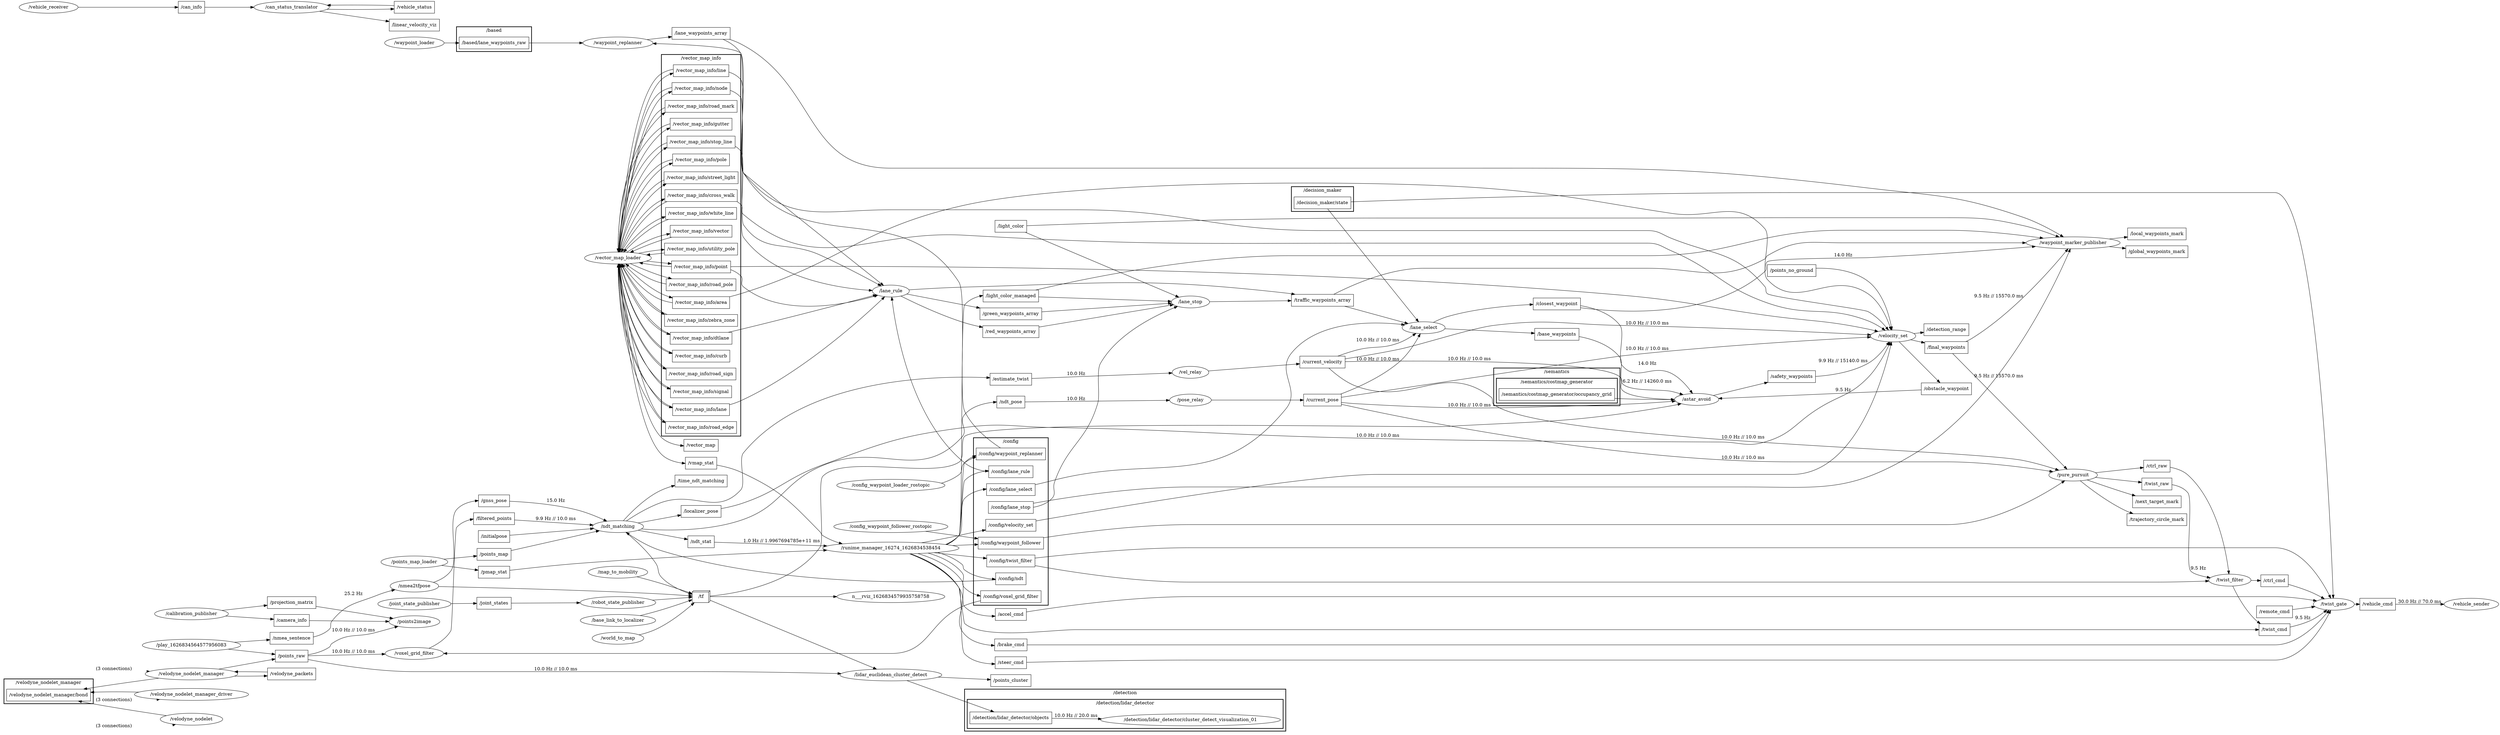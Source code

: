 digraph graphname {
	graph [bb="0,0,5809.5,2222",
		compound=True,
		rank=same,
		rankdir=LR,
		ranksep=0.2
	];
	node [label="\N"];
	subgraph cluster___semantics {
		graph [bb="3269.9,791,3573.9,905",
			compound=True,
			label="/semantics",
			lheight=0.21,
			lp="3421.9,893.5",
			lwidth=0.81,
			rank=same,
			rankdir=LR,
			ranksep=0.2,
			style=bold
		];
		subgraph cluster___semantics__costmap_generator {
			graph [bb="3277.9,799,3565.9,874",
				compound=True,
				label="/semantics/costmap_generator",
				lheight=0.21,
				lp="3421.9,862.5",
				lwidth=2.31,
				rank=same,
				rankdir=LR,
				ranksep=0.2,
				style=bold
			];
			t___semantics__costmap_generator__occupancy_grid			 [URL=topic_3A__semantics__costmap_generator__occupancy_grid,
				height=0.5,
				label="/semantics/costmap_generator/occupancy_grid",
				pos="3421.9,825",
				shape=box,
				tooltip="topic:/semantics/costmap_generator/occupancy_grid",
				width=3.7778];
		}
	}
	subgraph cluster___config {
		graph [bb="2352.3,690,2535.3,1197",
			compound=True,
			label="/config",
			lheight=0.21,
			lp="2443.8,1185.5",
			lwidth=0.54,
			rank=same,
			rankdir=LR,
			ranksep=0.2,
			style=bold
		];
		t___config__twist_filter		 [URL=topic_3A__config__twist_filter,
			height=0.5,
			label="/config/twist_filter",
			pos="2443.8,986",
			shape=box,
			tooltip="topic:/config/twist_filter",
			width=1.6389];
		t___config__lane_select		 [URL=topic_3A__config__lane_select,
			height=0.5,
			label="/config/lane_select",
			pos="2443.8,878",
			shape=box,
			tooltip="topic:/config/lane_select",
			width=1.6528];
		t___config__lane_rule		 [URL=topic_3A__config__lane_rule,
			height=0.5,
			label="/config/lane_rule",
			pos="2443.8,1040",
			shape=box,
			tooltip="topic:/config/lane_rule",
			width=1.5139];
		t___config__waypoint_follower		 [URL=topic_3A__config__waypoint_follower,
			height=0.5,
			label="/config/waypoint_follower",
			pos="2443.8,824",
			shape=box,
			tooltip="topic:/config/waypoint_follower",
			width=2.2361];
		t___config__voxel_grid_filter		 [URL=topic_3A__config__voxel_grid_filter,
			height=0.5,
			label="/config/voxel_grid_filter",
			pos="2443.8,770",
			shape=box,
			tooltip="topic:/config/voxel_grid_filter",
			width=2.0833];
		t___config__lane_stop		 [URL=topic_3A__config__lane_stop,
			height=0.5,
			label="/config/lane_stop",
			pos="2443.8,1094",
			shape=box,
			tooltip="topic:/config/lane_stop",
			width=1.5278];
		t___config__ndt		 [URL=topic_3A__config__ndt,
			height=0.5,
			label="/config/ndt",
			pos="2443.8,716",
			shape=box,
			tooltip="topic:/config/ndt",
			width=1.0556];
		t___config__velocity_set		 [URL=topic_3A__config__velocity_set,
			height=0.5,
			label="/config/velocity_set",
			pos="2443.8,932",
			shape=box,
			tooltip="topic:/config/velocity_set",
			width=1.7222];
		t___config__waypoint_replanner		 [URL=topic_3A__config__waypoint_replanner,
			height=0.5,
			label="/config/waypoint_replanner",
			pos="2443.8,1148",
			shape=box,
			tooltip="topic:/config/waypoint_replanner",
			width=2.3194];
	}
	subgraph cluster___vector_map_info {
		graph [bb="1603.9,887,1798.9,2042",
			compound=True,
			label="/vector_map_info",
			lheight=0.21,
			lp="1701.4,2030.5",
			lwidth=1.35,
			rank=same,
			rankdir=LR,
			ranksep=0.2,
			style=bold
		];
		t___vector_map_info__zebra_zone		 [URL=topic_3A__vector_map_info__zebra_zone,
			height=0.5,
			label="/vector_map_info/zebra_zone",
			pos="1701.4,1993",
			shape=box,
			tooltip="topic:/vector_map_info/zebra_zone",
			width=2.4861];
		t___vector_map_info__dtlane		 [URL=topic_3A__vector_map_info__dtlane,
			height=0.5,
			label="/vector_map_info/dtlane",
			pos="1701.4,1939",
			shape=box,
			tooltip="topic:/vector_map_info/dtlane",
			width=2.0833];
		t___vector_map_info__curb		 [URL=topic_3A__vector_map_info__curb,
			height=0.5,
			label="/vector_map_info/curb",
			pos="1701.4,1885",
			shape=box,
			tooltip="topic:/vector_map_info/curb",
			width=1.9583];
		t___vector_map_info__road_sign		 [URL=topic_3A__vector_map_info__road_sign,
			height=0.5,
			label="/vector_map_info/road_sign",
			pos="1701.4,1831",
			shape=box,
			tooltip="topic:/vector_map_info/road_sign",
			width=2.3611];
		t___vector_map_info__signal		 [URL=topic_3A__vector_map_info__signal,
			height=0.5,
			label="/vector_map_info/signal",
			pos="1701.4,1777",
			shape=box,
			tooltip="topic:/vector_map_info/signal",
			width=2.0694];
		t___vector_map_info__lane		 [URL=topic_3A__vector_map_info__lane,
			height=0.5,
			label="/vector_map_info/lane",
			pos="1701.4,1723",
			shape=box,
			tooltip="topic:/vector_map_info/lane",
			width=1.9444];
		t___vector_map_info__road_edge		 [URL=topic_3A__vector_map_info__road_edge,
			height=0.5,
			label="/vector_map_info/road_edge",
			pos="1701.4,1669",
			shape=box,
			tooltip="topic:/vector_map_info/road_edge",
			width=2.4028];
		t___vector_map_info__utility_pole		 [URL=topic_3A__vector_map_info__utility_pole,
			height=0.5,
			label="/vector_map_info/utility_pole",
			pos="1701.4,1021",
			shape=box,
			tooltip="topic:/vector_map_info/utility_pole",
			width=2.4861];
		t___vector_map_info__line		 [URL=topic_3A__vector_map_info__line,
			height=0.5,
			label="/vector_map_info/line",
			pos="1701.4,1615",
			shape=box,
			tooltip="topic:/vector_map_info/line",
			width=1.9028];
		t___vector_map_info__node		 [URL=topic_3A__vector_map_info__node,
			height=0.5,
			label="/vector_map_info/node",
			pos="1701.4,1561",
			shape=box,
			tooltip="topic:/vector_map_info/node",
			width=1.9861];
		t___vector_map_info__road_mark		 [URL=topic_3A__vector_map_info__road_mark,
			height=0.5,
			label="/vector_map_info/road_mark",
			pos="1701.4,1507",
			shape=box,
			tooltip="topic:/vector_map_info/road_mark",
			width=2.4444];
		t___vector_map_info__gutter		 [URL=topic_3A__vector_map_info__gutter,
			height=0.5,
			label="/vector_map_info/gutter",
			pos="1701.4,1399",
			shape=box,
			tooltip="topic:/vector_map_info/gutter",
			width=2.0694];
		t___vector_map_info__stop_line		 [URL=topic_3A__vector_map_info__stop_line,
			height=0.5,
			label="/vector_map_info/stop_line",
			pos="1701.4,1345",
			shape=box,
			tooltip="topic:/vector_map_info/stop_line",
			width=2.3194];
		t___vector_map_info__pole		 [URL=topic_3A__vector_map_info__pole,
			height=0.5,
			label="/vector_map_info/pole",
			pos="1701.4,1291",
			shape=box,
			tooltip="topic:/vector_map_info/pole",
			width=1.9444];
		t___vector_map_info__street_light		 [URL=topic_3A__vector_map_info__street_light,
			height=0.5,
			label="/vector_map_info/street_light",
			pos="1701.4,1237",
			shape=box,
			tooltip="topic:/vector_map_info/street_light",
			width=2.4722];
		t___vector_map_info__cross_walk		 [URL=topic_3A__vector_map_info__cross_walk,
			height=0.5,
			label="/vector_map_info/cross_walk",
			pos="1701.4,1183",
			shape=box,
			tooltip="topic:/vector_map_info/cross_walk",
			width=2.4722];
		t___vector_map_info__white_line		 [URL=topic_3A__vector_map_info__white_line,
			height=0.5,
			label="/vector_map_info/white_line",
			pos="1701.4,1129",
			shape=box,
			tooltip="topic:/vector_map_info/white_line",
			width=2.4167];
		t___vector_map_info__vector		 [URL=topic_3A__vector_map_info__vector,
			height=0.5,
			label="/vector_map_info/vector",
			pos="1701.4,1075",
			shape=box,
			tooltip="topic:/vector_map_info/vector",
			width=2.0972];
		t___vector_map_info__point		 [URL=topic_3A__vector_map_info__point,
			height=0.5,
			label="/vector_map_info/point",
			pos="1701.4,967",
			shape=box,
			tooltip="topic:/vector_map_info/point",
			width=2.0139];
		t___vector_map_info__road_pole		 [URL=topic_3A__vector_map_info__road_pole,
			height=0.5,
			label="/vector_map_info/road_pole",
			pos="1701.4,913",
			shape=box,
			tooltip="topic:/vector_map_info/road_pole",
			width=2.375];
		t___vector_map_info__area		 [URL=topic_3A__vector_map_info__area,
			height=0.5,
			label="/vector_map_info/area",
			pos="1701.4,1453",
			shape=box,
			tooltip="topic:/vector_map_info/area",
			width=1.9444];
	}
	subgraph cluster___decision_maker {
		graph [bb="2719,1468,2870,1543",
			compound=True,
			label="/decision_maker",
			lheight=0.21,
			lp="2794.5,1531.5",
			lwidth=1.26,
			rank=same,
			rankdir=LR,
			ranksep=0.2,
			style=bold
		];
		t___decision_maker__state		 [URL=topic_3A__decision_maker__state,
			height=0.5,
			label="/decision_maker/state",
			pos="2794.5,1494",
			shape=box,
			tooltip="topic:/decision_maker/state",
			width=1.875];
	}
	subgraph cluster___based {
		graph [bb="1099,2070,1282,2145",
			compound=True,
			label="/based",
			lheight=0.21,
			lp="1190.5,2133.5",
			lwidth=0.49,
			rank=same,
			rankdir=LR,
			ranksep=0.2,
			style=bold
		];
		t___based__lane_waypoints_raw		 [URL=topic_3A__based__lane_waypoints_raw,
			height=0.5,
			label="/based/lane_waypoints_raw",
			pos="1190.5,2096",
			shape=box,
			tooltip="topic:/based/lane_waypoints_raw",
			width=2.3194];
	}
	subgraph cluster___detection {
		graph [bb="2332.3,91,3647.8,218",
			compound=True,
			label="/detection",
			lheight=0.21,
			lp="2990.1,206.5",
			lwidth=0.75,
			rank=same,
			rankdir=LR,
			ranksep=0.2,
			style=bold
		];
		subgraph cluster___detection__lidar_detector {
			graph [bb="2340.3,99,3639.8,187",
				compound=True,
				label="/detection/lidar_detector",
				lheight=0.21,
				lp="2990.1,175.5",
				lwidth=1.85,
				rank=same,
				rankdir=LR,
				ranksep=0.2,
				style=bold
			];
			t___detection__lidar_detector__objects			 [URL=topic_3A__detection__lidar_detector__objects,
				height=0.5,
				label="/detection/lidar_detector/objects",
				pos="2443.8,131",
				shape=box,
				tooltip="topic:/detection/lidar_detector/objects",
				width=2.6528];
			n___detection__lidar_detector__cluster_detect_visualization_01			 [URL=__detection__lidar_detector__cluster_detect_visualization_01,
				height=0.5,
				label="/detection/lidar_detector/cluster_detect_visualization_01",
				pos="3421.9,125",
				shape=ellipse,
				tooltip="/detection/lidar_detector/cluster_detect_visualization_01",
				width=5.8314];
			t___detection__lidar_detector__objects -> n___detection__lidar_detector__cluster_detect_visualization_01			 [colorB=0,
				colorG=255,
				colorR=0,
				label="\n10.0 Hz // 20.0 ms",
				lp="2794.5,140.5",
				penwidth=1,
				pos="e,3211.8,125 2539.6,127.06 2574.5,125.93 2614.4,125 2650.6,125 2650.6,125 2650.6,125 3041,125 3093,125 3149.1,125 3201.7,125"];
		}
	}
	subgraph cluster___velodyne_nodelet_manager {
		graph [bb="8,85,225,160",
			compound=True,
			label="/velodyne_nodelet_manager",
			lheight=0.21,
			lp="116.5,148.5",
			lwidth=2.14,
			rank=same,
			rankdir=LR,
			ranksep=0.2,
			style=bold
		];
		t___velodyne_nodelet_manager__bond		 [URL=topic_3A__velodyne_nodelet_manager__bond,
			height=0.5,
			label="/velodyne_nodelet_manager/bond",
			pos="116.5,111",
			shape=box,
			tooltip="topic:/velodyne_nodelet_manager/bond",
			width=2.7917];
	}
	n___astar_avoid	 [URL=__astar_avoid,
		height=0.5,
		label="/astar_avoid",
		pos="3834.8,786",
		shape=ellipse,
		tooltip="/astar_avoid",
		width=1.4985];
	t___semantics__costmap_generator__occupancy_grid -> n___astar_avoid	 [penwidth=1,
		pos="e,3782.8,790.91 3558,812.15 3630.4,805.31 3716,797.22 3772.6,791.87"];
	n___twist_filter	 [URL=__twist_filter,
		height=0.5,
		label="/twist_filter",
		pos="5142.4,557",
		shape=ellipse,
		tooltip="/twist_filter",
		width=1.4443];
	t___config__twist_filter -> n___twist_filter	 [penwidth=1,
		pos="e,5132,574.95 2502.8,975.44 2515.5,971.53 2528.4,966.22 2539.3,959 2635.5,895.43 2648.4,859.04 2702,757 2714.3,733.6 2699.4,717.8 2719,700 2801.6,624.8 3100.8,612.94 3212,602 3404.8,583.02 3454.3,595.08 3647.8,602 3834.6,608.67 3880.4,632 4067.2,632 4067.2,632 4067.2,632 4380,632 4526.3,632 4902.9,724.55 5037.4,667 5076.9,650.11 5108.6,610.29 5126.4,583.49"];
	n___twist_gate	 [URL=__twist_gate,
		height=0.5,
		label="/twist_gate",
		pos="5402.8,701",
		shape=ellipse,
		tooltip="/twist_gate",
		width=1.3721];
	t___config__twist_filter -> n___twist_gate	 [penwidth=1,
		pos="e,5401.7,719.27 2503.1,996.24 2603.2,1013.5 2812.1,1049.4 2989,1079 3441.5,1154.7 3550.4,1208.8 4007.7,1246 4060.4,1250.3 4073.9,1247 4126.7,1246 4406.5,1240.9 4476.1,1223 4756,1223 4756,1223 4756,1223 5255.9,1223 5359.3,1223 5393.4,838.52 5401,729.5"];
	n___lane_select	 [URL=__lane_select,
		height=0.5,
		label="/lane_select",
		pos="3041,1008",
		shape=ellipse,
		tooltip="/lane_select",
		width=1.4443];
	t___config__lane_select -> n___lane_select	 [penwidth=1,
		pos="e,2989.3,1005.9 2503.4,894.56 2613.5,925.03 2841,987.51 2878,994 2911.2,999.81 2948.6,1003.2 2979.2,1005.3"];
	n___lane_rule	 [URL=__lane_rule,
		height=0.5,
		label="/lane_rule",
		pos="2154.1,1508",
		shape=ellipse,
		tooltip="/lane_rule",
		width=1.2818];
	t___config__lane_rule -> n___lane_rule	 [penwidth=1,
		pos="e,2165,1490.4 2389.1,1040.9 2368.6,1044 2346.7,1051.3 2332.3,1067 2299.4,1102.7 2329.8,1128.6 2315.3,1175 2277.7,1295.2 2203.1,1426.7 2170.3,1481.6"];
	n___pure_pursuit	 [URL=__pure_pursuit,
		height=0.5,
		label="/pure_pursuit",
		pos="4756,586",
		shape=ellipse,
		tooltip="/pure_pursuit",
		width=1.6068];
	t___config__waypoint_follower -> n___pure_pursuit	 [penwidth=1,
		pos="e,4721.8,571.33 2524.7,809.73 2530.2,806.3 2535.2,802.11 2539.3,797 2559.6,771.63 2525.1,674.74 2547.3,651 2572.7,623.81 3175,572.82 3212,569 3408.9,548.65 3458.6,548.32 3655.8,532 3785.8,521.25 3817.8,508 3948.2,508 3948.2,508 3948.2,508 4449.5,508 4545.7,508 4653.8,544.55 4712.4,567.61"];
	n___voxel_grid_filter	 [URL=__voxel_grid_filter,
		height=0.5,
		label="/voxel_grid_filter",
		pos="994.95,541",
		shape=ellipse,
		tooltip="/voxel_grid_filter",
		width=2.022];
	t___config__voxel_grid_filter -> n___voxel_grid_filter	 [penwidth=1,
		pos="e,1006.3,558.88 2368.7,753.48 2356.4,750.31 2343.9,746.78 2332.3,743 2324.5,740.48 2323.2,738.05 2315.3,736 2245.5,717.88 2226.2,717 2154.1,717 1190.5,717 1190.5,717 1190.5,717 1144.4,717 1134.7,697.29 1099,668 1063.1,638.44 1030.6,594.9 1011.9,567.26"];
	n___waypoint_marker_publisher	 [URL=__waypoint_marker_publisher,
		height=0.5,
		label="/waypoint_marker_publisher",
		pos="4756,1379",
		shape=ellipse,
		tooltip="/waypoint_marker_publisher",
		width=3.1233];
	t___config__lane_stop -> n___waypoint_marker_publisher	 [penwidth=1,
		pos="e,4684.5,1365.1 2499.2,1099.9 2513.8,1103.9 2528.5,1110.4 2539.3,1121 2547.9,1129.5 2537.9,1139.4 2547.3,1147 2641.8,1223.7 2972,1183.5 3093,1197 3583.1,1251.6 3700.1,1341 4193.2,1341 4193.2,1341 4193.2,1341 4449.5,1341 4526.2,1341 4612.9,1352.9 4674.4,1363.3"];
	n___lane_stop	 [URL=__lane_stop,
		height=0.5,
		label="/lane_stop",
		pos="2650.6,1309",
		shape=ellipse,
		tooltip="/lane_stop",
		width=1.2999];
	t___config__lane_stop -> n___lane_stop	 [penwidth=1,
		pos="e,2632.5,1292.4 2498.8,1098.5 2513.9,1102.4 2529,1109.2 2539.3,1121 2556.1,1140.3 2537.3,1154.5 2547.3,1178 2565.4,1220.5 2601.1,1260.9 2625.4,1285.3"];
	n___ndt_matching	 [URL=__ndt_matching,
		height=0.5,
		label="/ndt_matching",
		pos="1494,525",
		shape=ellipse,
		tooltip="/ndt_matching",
		width=1.7151];
	t___config__ndt -> n___ndt_matching	 [penwidth=1,
		pos="e,1536.9,511.92 2405.8,708.11 2384.1,703.28 2356.4,696.57 2332.3,689 2092.1,613.6 2048,534.69 1798.9,498 1713.2,485.37 1690,487.59 1603.9,498 1585,500.29 1564.6,504.72 1546.6,509.35"];
	n___velocity_set	 [URL=__velocity_set,
		height=0.5,
		label="/velocity_set",
		pos="4315.6,1021",
		shape=ellipse,
		tooltip="/velocity_set",
		width=1.5526];
	t___config__velocity_set -> n___velocity_set	 [penwidth=1,
		pos="e,4260.7,1024.4 2505.9,949.03 2635.7,983.66 2945.9,1061.3 3212,1088 3404.7,1107.4 3455,1106 3647.8,1088 3707.7,1082.4 3721.3,1071.7 3780.8,1063 3832.1,1055.5 3845.1,1055.5 3896.7,1051 4021.8,1040.1 4168,1030.3 4250.5,1025"];
	n___waypoint_replanner	 [URL=__waypoint_replanner,
		height=0.5,
		label="/waypoint_replanner",
		pos="1494,2096",
		shape=ellipse,
		tooltip="/waypoint_replanner",
		width=2.3109];
	t___config__waypoint_replanner -> n___waypoint_replanner	 [penwidth=1,
		pos="e,1551.6,2109 2419.5,1166.4 2392.8,1188.2 2351.1,1227.4 2332.3,1272 2286.9,1380 2361.4,1427.3 2315.3,1535 2182,1846.2 2108.7,1958.4 1798.9,2095 1722.9,2128.5 1625.6,2121.3 1561.6,2110.7"];
	n___vector_map_loader	 [URL=__vector_map_loader,
		height=0.5,
		label="/vector_map_loader",
		pos="1494,1427",
		shape=ellipse,
		tooltip="/vector_map_loader",
		width=2.2567];
	t___vector_map_info__zebra_zone -> n___vector_map_loader	 [penwidth=1,
		pos="e,1495,1445.2 1615.1,1974.8 1611.1,1972.2 1607.3,1969.3 1603.9,1966 1529.8,1893.4 1502.3,1555.6 1495.7,1455.2"];
	t___vector_map_info__dtlane -> n___lane_rule	 [penwidth=1,
		pos="e,2114.3,1517.3 1776.8,1929.1 1785.4,1925 1793.1,1919.5 1798.9,1912 1820.4,1884.5 1785.4,1625.5 1806.9,1598 1859.8,1530.5 1909.9,1568.4 1992.9,1547 2030.2,1537.4 2072.4,1527.2 2104.3,1519.6"];
	t___vector_map_info__dtlane -> n___vector_map_loader	 [penwidth=1,
		pos="e,1495.5,1445.2 1626.3,1926.8 1618,1923.1 1610.3,1918.3 1603.9,1912 1537.6,1847.1 1505.1,1549.1 1496.4,1455.4"];
	t___vector_map_info__curb -> n___vector_map_loader	 [penwidth=1,
		pos="e,1496.1,1445.1 1630.7,1874.7 1620.8,1870.8 1611.5,1865.4 1603.9,1858 1545.3,1800.6 1508.3,1541.7 1497.4,1455.2"];
	t___vector_map_info__road_sign -> n___vector_map_loader	 [penwidth=1,
		pos="e,1496.9,1445.1 1616,1813.4 1611.6,1810.7 1607.6,1807.6 1603.9,1804 1553,1754.1 1511.9,1534.1 1498.6,1455.2"];
	t___vector_map_info__signal -> n___vector_map_loader	 [penwidth=1,
		pos="e,1497.9,1445.4 1626.5,1764.6 1618.2,1760.9 1610.4,1756.1 1603.9,1750 1559.8,1708.3 1515.8,1526.3 1500.1,1455.4"];
	t___vector_map_info__lane -> n___lane_rule	 [penwidth=1,
		pos="e,2108.9,1512.1 1771.8,1715 1782.3,1710.8 1791.9,1704.8 1798.9,1696 1819.2,1670.9 1784.9,1574.6 1806.9,1551 1816.8,1540.5 2003.4,1521.9 2098.9,1513"];
	t___vector_map_info__lane -> n___vector_map_loader	 [penwidth=1,
		pos="e,1495.9,1445.2 1631.3,1712.1 1621.3,1708.2 1611.8,1703 1603.9,1696 1530.7,1631 1505.3,1510 1497.3,1455.2"];
	t___vector_map_info__road_edge -> n___vector_map_loader	 [penwidth=1,
		pos="e,1498,1445.1 1617.2,1650.8 1612.5,1648.3 1608,1645.3 1603.9,1642 1543.3,1592.6 1512.7,1501.1 1500.5,1455"];
	t___vector_map_info__utility_pole -> n___vector_map_loader	 [penwidth=1,
		pos="e,1496.9,1408.8 1615.1,1039.2 1611,1041.7 1607.3,1044.7 1603.9,1048 1553,1098.4 1511.9,1319.4 1498.6,1398.6"];
	t___vector_map_info__line -> n___vector_map_loader	 [penwidth=1,
		pos="e,1501.3,1445.1 1632.8,1602.6 1622.6,1599 1612.6,1594.2 1603.9,1588 1555.6,1553.4 1521.9,1490.6 1505.4,1454.5"];
	t___vector_map_info__line -> n___velocity_set	 [penwidth=1,
		pos="e,4311.1,1039.1 1770,1620.4 1858.7,1626.9 2017.8,1637 2154.1,1637 2154.1,1637 2154.1,1637 2710.5,1637 3138.9,1637 3238.2,1537.6 3647.8,1412 3704.6,1394.6 3720,1392 3772.8,1365 3827.9,1336.8 3837.9,1323.2 3888.7,1288 3938.7,1253.4 3960.3,1254.3 3999.7,1208 4004.9,1201.9 4001.4,1196.9 4007.7,1192 4095.4,1124.1 4163.1,1206.6 4251.7,1140 4281.8,1117.4 4299.3,1076.4 4308.2,1048.9"];
	t___vector_map_info__node -> n___lane_rule	 [penwidth=1,
		pos="e,2107.9,1506.3 1773,1545.8 1782,1542.6 1790.9,1538.7 1798.9,1534 1803.3,1531.5 1802.3,1528 1806.9,1526 1857.4,1503.6 2012.9,1504 2097.7,1506.1"];
	t___vector_map_info__node -> n___vector_map_loader	 [penwidth=1,
		pos="e,1507.6,1445 1629.7,1545.6 1620.7,1542.4 1611.9,1538.6 1603.9,1534 1567.4,1513 1534.1,1477.1 1513.9,1452.8"];
	t___vector_map_info__road_mark -> n___vector_map_loader	 [penwidth=1,
		pos="e,1525.1,1443.8 1630.4,1488.9 1621.4,1486.2 1612.4,1483.2 1603.9,1480 1580.2,1471.1 1554.6,1458.9 1534.1,1448.5"];
	t___vector_map_info__gutter -> n___vector_map_loader	 [penwidth=1,
		pos="e,1555.5,1415.2 1626.9,1405.2 1616.1,1406.3 1605.2,1407.6 1594.9,1409 1585.4,1410.3 1575.5,1411.8 1565.7,1413.5"];
	t___vector_map_info__stop_line -> n___lane_rule	 [penwidth=1,
		pos="e,2107.9,1506.6 1785.2,1360 1790.4,1363.3 1795,1367.3 1798.9,1372 1813.3,1389.4 1791.2,1456.9 1806.9,1473 1826.8,1493.3 2004.7,1502.7 2097.8,1506.2"];
	t___vector_map_info__stop_line -> n___vector_map_loader	 [penwidth=1,
		pos="e,1511.5,1409.3 1617.9,1346.8 1610,1348.3 1602.2,1350.3 1594.9,1353 1565.9,1363.7 1537.9,1385.4 1518.8,1402.5"];
	t___vector_map_info__pole -> n___vector_map_loader	 [penwidth=1,
		pos="e,1505.7,1409.1 1631.3,1303.4 1618.7,1307.3 1606,1312.4 1594.9,1319 1560,1339.8 1529.7,1376.2 1511.6,1400.9"];
	t___vector_map_info__street_light -> n___vector_map_loader	 [penwidth=1,
		pos="e,1498.6,1408.9 1612.2,1242.3 1606.1,1244.5 1600.3,1247.4 1594.9,1251 1542.2,1286.4 1513.7,1359.2 1501.4,1399.2"];
	t___vector_map_info__cross_walk -> n___vector_map_loader	 [penwidth=1,
		pos="e,1497.9,1409 1617.2,1201.2 1612.5,1203.7 1608,1206.7 1603.9,1210 1542.8,1260 1512.3,1352.7 1500.3,1399.1"];
	t___vector_map_info__cross_walk -> n___velocity_set	 [penwidth=1,
		pos="e,4307.9,1039 1773.4,1201 1782.1,1203.8 1790.8,1206.8 1798.9,1210 2039.9,1305.3 2152.4,1279.4 2315.3,1481 2333,1502.9 2310.6,1524.1 2332.3,1542 2462.4,1648.9 2541.8,1564.6 2710,1571 2781.8,1573.8 2800.4,1565.3 2870,1547 2972.6,1520 2995.9,1504.7 3093,1462 3096.6,1460.4 3097.3,1459.4 3101,1458 3148.7,1439.8 3162,1438.8 3212,1428 3273.7,1414.6 3723.2,1375.1 3772.8,1336 3780,1330.3 3775.3,1324.3 3780.8,1317 3820.5,1265.3 3843.1,1264.1 3896.7,1227 3944.3,1194.1 3953.8,1180 4007.7,1159 4110.7,1118.8 4158.9,1171 4251.7,1111 4275.2,1095.8 4292.7,1068.7 4303.4,1048.2"];
	t___vector_map_info__white_line -> n___vector_map_loader	 [penwidth=1,
		pos="e,1495.9,1408.7 1616.4,1147 1611.9,1149.6 1607.7,1152.6 1603.9,1156 1530.4,1221.5 1505.2,1343.4 1497.3,1398.6"];
	t___vector_map_info__vector -> n___vector_map_loader	 [penwidth=1,
		pos="e,1497.8,1408.9 1625.5,1087.8 1617.6,1091.4 1610.2,1096.1 1603.9,1102 1559.5,1144 1515.6,1327.9 1500,1398.9"];
	t___vector_map_info__point -> n___lane_rule	 [penwidth=1,
		pos="e,2123.4,1494.5 1774.4,975.9 1783.9,980.04 1792.5,985.86 1798.9,994 1815.1,1014.5 1795.2,1205.6 1806.9,1229 1873.9,1362.8 2037.9,1453.7 2114.1,1490.1"];
	t___vector_map_info__point -> n___vector_map_loader	 [penwidth=1,
		pos="e,1496.2,1408.9 1628.5,977.82 1619.3,981.72 1610.8,986.97 1603.9,994 1546.3,1052.9 1508.6,1312.2 1497.5,1398.7"];
	t___vector_map_info__point -> n___velocity_set	 [penwidth=1,
		pos="e,4278.5,1034.5 1774.1,982.89 1782.7,985.99 1791.2,989.67 1798.9,994 1901.8,1051.6 1884.9,1127.6 1992.9,1175 2131.4,1235.8 2181.1,1195.2 2332.3,1201 2424.2,1204.5 2447.3,1201.3 2539.3,1201 2785.4,1200.1 2847.5,1214.8 3093,1197 3400.8,1174.7 3474.9,1142.6 3780.8,1102 3990,1074.2 4045.9,1088.5 4251.7,1042 4257.2,1040.8 4262.9,1039.2 4268.5,1037.6"];
	t___vector_map_info__road_pole -> n___vector_map_loader	 [penwidth=1,
		pos="e,1495.6,1408.8 1615.7,930.34 1611.4,933.11 1607.4,936.31 1603.9,940 1539.7,1007.4 1505.8,1305.1 1496.6,1398.7"];
	t___vector_map_info__area -> n___vector_map_loader	 [penwidth=1,
		pos="e,1564.8,1435.9 1631.3,1444.2 1613.1,1441.9 1593.4,1439.5 1574.7,1437.1"];
	t___vector_map_info__area -> n___velocity_set	 [penwidth=1,
		pos="e,4296.1,1038 1771.6,1463.9 1781.6,1467.8 1791.1,1473 1798.9,1480 1806.1,1486.4 1799.5,1493.9 1806.9,1500 1889.9,1568.2 2307.1,1541.7 2332.3,1542 2447.4,1543.2 2481.6,1571.9 2591.3,1537 2653.6,1517.2 2657.8,1486.9 2719,1464 2783.1,1440 2803.4,1449.6 2870,1434 3330.1,1326.6 3439.7,1278 3896.7,1158 4054.3,1116.6 4104.2,1136 4251.7,1067 4264.4,1061.1 4277.2,1052.5 4288,1044.4"];
	t___decision_maker__state -> n___twist_gate	 [penwidth=1,
		pos="e,5401.6,719.25 2862.1,1498.5 3081.1,1512.8 3791.5,1556 4380,1556 4380,1556 4380,1556 5255.9,1556 5341.8,1556 5391.2,877.55 5401,729.36"];
	t___decision_maker__state -> n___lane_select	 [penwidth=1,
		pos="e,3033.4,1026.2 2804.9,1475.7 2834,1424.1 2918.2,1273.1 2981,1144 2999,1107 3017.8,1063.3 3029.5,1035.7"];
	t___based__lane_waypoints_raw -> n___waypoint_replanner	 [penwidth=1,
		pos="e,1410.5,2096 1274.3,2096 1313.4,2096 1360.1,2096 1400.4,2096"];
	n___velodyne_nodelet_manager_driver	 [URL=__velodyne_nodelet_manager_driver,
		height=0.5,
		label="/velodyne_nodelet_manager_driver",
		pos="461.84,18",
		shape=ellipse,
		tooltip="/velodyne_nodelet_manager_driver",
		width=3.7733];
	t___velodyne_nodelet_manager__bond -> n___velodyne_nodelet_manager_driver	 [colorB=0,
		colorG=255,
		colorR=0,
		label="\n(3 connections)",
		lp="275.5,67.5",
		penwidth=0,
		pos="e,347.29,27.697 145.55,92.966 168.46,79.574 201.67,61.97 233,52 266.09,41.467 302.94,34.171 337.22,29.126"];
	n___velodyne_nodelet	 [URL=__velodyne_nodelet,
		height=0.5,
		label="/velodyne_nodelet",
		pos="461.84,104",
		shape=ellipse,
		tooltip="/velodyne_nodelet",
		width=2.0943];
	t___velodyne_nodelet_manager__bond -> n___velodyne_nodelet	 [colorB=0,
		colorG=255,
		colorR=0,
		label="\n(3 connections)",
		lp="275.5,104.5",
		penwidth=0,
		pos="e,397.65,94.352 202.13,92.953 212.49,91.326 222.96,89.94 233,89 284.6,84.171 342.88,88.13 387.71,93.189"];
	n___velodyne_nodelet_manager	 [URL=__velodyne_nodelet_manager,
		height=0.5,
		label="/velodyne_nodelet_manager",
		pos="461.84,174",
		shape=ellipse,
		tooltip="/velodyne_nodelet_manager",
		width=3.0692];
	t___velodyne_nodelet_manager__bond -> n___velodyne_nodelet_manager	 [colorB=0,
		colorG=255,
		colorR=0,
		label="\n(3 connections)",
		lp="275.5,165.5",
		penwidth=0,
		pos="e,383.34,161.31 202.32,129.03 212.65,131.09 223.06,133.13 233,135 279.2,143.69 330.81,152.56 373.31,159.64"];
	t___obstacle_waypoint	 [URL=topic_3A__obstacle_waypoint,
		height=0.5,
		label="/obstacle_waypoint",
		pos="4449.5,807",
		shape=box,
		tooltip="topic:/obstacle_waypoint",
		width=1.6944];
	t___obstacle_waypoint -> n___astar_avoid	 [colorB=0,
		colorG=0,
		colorR=0,
		label="\n9.5 Hz",
		lp="4193.2,797.5",
		penwidth=1,
		pos="e,3888.2,783.02 4388.2,797.23 4349.3,791.53 4297.7,784.89 4251.7,782 4126.7,774.13 3980.1,778.73 3898.3,782.54"];
	t___closest_waypoint	 [URL=topic_3A__closest_waypoint,
		height=0.5,
		label="/closest_waypoint",
		pos="3421.9,1061",
		shape=box,
		tooltip="topic:/closest_waypoint",
		width=1.5833];
	t___closest_waypoint -> n___astar_avoid	 [colorB=0,
		colorG=0,
		colorR=0,
		label="\n14.0 Hz",
		lp="3714.3,955.5",
		penwidth=1,
		pos="e,3831.6,804.04 3479.3,1072.2 3531,1078.6 3605.2,1078.2 3647.8,1034 3662.4,1018.9 3641.9,955.61 3655.8,940 3691.2,900.54 3731,949.56 3772.8,917 3805.7,891.42 3822,844.17 3829.4,813.96"];
	t___closest_waypoint -> n___waypoint_marker_publisher	 [colorB=0,
		colorG=0,
		colorR=0,
		label="\n14.0 Hz",
		lp="4193.2,1305.5",
		penwidth=1,
		pos="e,4722.9,1361.7 3479.2,1074.7 3548.7,1091.5 3669.6,1121 3772.8,1148 3824.5,1161.5 3839.3,1159.8 3888.7,1180 3944.7,1202.9 3950.3,1227.1 4007.7,1246 4275,1333.8 4364.2,1252.5 4635.5,1327 4662.3,1334.4 4691,1346.5 4713.6,1357.2"];
	t___brake_cmd	 [URL=topic_3A__brake_cmd,
		height=0.5,
		label="/brake_cmd",
		pos="2443.8,570",
		shape=box,
		tooltip="topic:/brake_cmd",
		width=1.125];
	t___brake_cmd -> n___twist_gate	 [penwidth=1,
		pos="e,5398.5,682.64 2484.4,567.81 2503.5,564.69 2525.1,557.82 2539.3,543 2550,531.78 2536.8,520.43 2547.3,509 2573.5,480.54 2841.2,412.73 2878,401 2900.8,393.72 2905.5,385 2929.5,385 2929.5,385 2929.5,385 5255.9,385 5319,385 5376.8,594.98 5396.1,672.61"];
	t___filtered_points	 [URL=topic_3A__filtered_points,
		height=0.5,
		label="/filtered_points",
		pos="1190.5,541",
		shape=box,
		tooltip="topic:/filtered_points",
		width=1.375];
	t___filtered_points -> n___ndt_matching	 [colorB=0,
		colorG=255,
		colorR=0,
		label="\n9.9 Hz // 10.0 ms",
		lp="1341.5,550.5",
		penwidth=1,
		pos="e,1433.2,528.21 1240.3,538.38 1290,535.76 1366.9,531.7 1423,528.74"];
	t___gnss_pose	 [URL=topic_3A__gnss_pose,
		height=0.5,
		label="/gnss_pose",
		pos="1190.5,487",
		shape=box,
		tooltip="topic:/gnss_pose",
		width=1.0556];
	t___gnss_pose -> n___ndt_matching	 [colorB=0,
		colorG=255,
		colorR=0,
		label="\n15.0 Hz",
		lp="1341.5,510.5",
		penwidth=1,
		pos="e,1454.7,510.85 1228.9,485.69 1269.8,484.95 1336.5,485.63 1393,495 1410.2,497.85 1428.6,502.73 1444.9,507.73"];
	t___linear_velocity_viz	 [URL=topic_3A__linear_velocity_viz,
		height=0.5,
		label="/linear_velocity_viz",
		pos="994.95,2150",
		shape=box,
		tooltip="topic:/linear_velocity_viz",
		width=1.7361];
	t___twist_cmd	 [URL=topic_3A__twist_cmd,
		height=0.5,
		label="/twist_cmd",
		pos="5255.9,557",
		shape=box,
		tooltip="topic:/twist_cmd",
		width=1.0694];
	t___twist_cmd -> n___twist_gate	 [colorB=0,
		colorG=0,
		colorR=0,
		label="\n9.5 Hz",
		lp="5326.9,656.5",
		penwidth=1,
		pos="e,5385.3,683.81 5274.5,575.24 5300.7,600.94 5348.6,647.89 5377.9,676.58"];
	t___light_color_managed	 [URL=topic_3A__light_color_managed,
		height=0.5,
		label="/light_color_managed",
		pos="2443.8,1407",
		shape=box,
		tooltip="topic:/light_color_managed",
		width=1.8889];
	t___light_color_managed -> n___waypoint_marker_publisher	 [penwidth=1,
		pos="e,4684.5,1392.9 2502.9,1388.9 2544,1377.9 2600.1,1366 2650.6,1366 2650.6,1366 2650.6,1366 3152.5,1366 3559.7,1366 3660,1417 4067.2,1417 4067.2,1417 4067.2,1417 4449.5,1417 4526.2,1417 4612.9,1405.1 4674.4,1394.7"];
	t___light_color_managed -> n___lane_stop	 [penwidth=1,
		pos="e,2615.6,1321.1 2512,1396.8 2522.1,1392.8 2531.6,1387.4 2539.3,1380 2547.7,1371.9 2539.5,1363.7 2547.3,1355 2555.8,1345.5 2582.2,1333.8 2606.3,1324.6"];
	t___remote_cmd	 [URL=topic_3A__remote_cmd,
		height=0.5,
		label="/remote_cmd",
		pos="5255.9,678",
		shape=box,
		tooltip="topic:/remote_cmd",
		width=1.2361];
	t___remote_cmd -> n___twist_gate	 [penwidth=1,
		pos="e,5357.2,693.86 5300.8,685.03 5315.4,687.32 5331.9,689.9 5347.3,692.31"];
	t___next_target_mark	 [URL=topic_3A__next_target_mark,
		height=0.5,
		label="/next_target_mark",
		pos="4961.4,640",
		shape=box,
		tooltip="topic:/next_target_mark",
		width=1.6111];
	t___global_waypoints_mark	 [URL=topic_3A__global_waypoints_mark,
		height=0.5,
		label="/global_waypoints_mark",
		pos="4961.4,1352",
		shape=box,
		tooltip="topic:/global_waypoints_mark",
		width=2.1111];
	t___steer_cmd	 [URL=topic_3A__steer_cmd,
		height=0.5,
		label="/steer_cmd",
		pos="2443.8,1515",
		shape=box,
		tooltip="topic:/steer_cmd",
		width=1.0694];
	t___steer_cmd -> n___twist_gate	 [penwidth=1,
		pos="e,5402.4,719.23 2482.5,1520.4 2620.6,1539.8 3085.1,1604 3152.5,1604 3152.5,1604 3152.5,1604 5255.9,1604 5358.2,1604 5336.8,1441.9 5345.4,1390 5387.4,1136 5399.3,823.9 5402.1,729.41"];
	t___red_waypoints_array	 [URL=topic_3A__red_waypoints_array,
		height=0.5,
		label="/red_waypoints_array",
		pos="2443.8,1353",
		shape=box,
		tooltip="topic:/red_waypoints_array",
		width=1.8611];
	t___red_waypoints_array -> n___lane_stop	 [penwidth=1,
		pos="e,2608.9,1317.3 2510.8,1337.9 2523,1335.2 2535.5,1332.5 2547.3,1330 2564.1,1326.4 2582.4,1322.7 2598.9,1319.3"];
	t___current_velocity	 [URL=topic_3A__current_velocity,
		height=0.5,
		label="/current_velocity",
		pos="2794.5,727",
		shape=box,
		tooltip="topic:/current_velocity",
		width=1.5139];
	t___current_velocity -> n___astar_avoid	 [colorB=0,
		colorG=255,
		colorR=0,
		label="\n10.0 Hz // 10.0 ms",
		lp="3152.5,764.5",
		penwidth=1,
		pos="e,3781.7,782.55 2849.1,729.91 2996.2,737.78 3413.1,760.32 3771.7,781.94"];
	t___current_velocity -> n___pure_pursuit	 [colorB=0,
		colorG=255,
		colorR=0,
		label="\n10.0 Hz // 10.0 ms",
		lp="3948.2,604.5",
		penwidth=1,
		pos="e,4698.1,586 2849.1,716.57 3025.1,683.95 3592.9,586 4067.2,586 4067.2,586 4067.2,586 4449.5,586 4531.5,586 4625.9,586 4688,586"];
	t___current_velocity -> n___velocity_set	 [colorB=0,
		colorG=255,
		colorR=0,
		label="\n10.0 Hz // 10.0 ms",
		lp="3714.3,897.5",
		penwidth=1,
		pos="e,4288.7,1005.1 2834.5,745.08 2892.4,770.77 3003.4,818.27 3101,850 3149.4,865.73 3161.5,871.55 3212,878 3273.8,885.9 3710.9,875 3772.8,882 3989.5,906.47 4046.8,913.81 4251.7,988 4261.1,991.37 4270.7,995.83 4279.7,1000.4"];
	t___current_velocity -> n___lane_select	 [colorB=0,
		colorG=255,
		colorR=0,
		label="\n10.0 Hz // 10.0 ms",
		lp="2929.5,920.5",
		penwidth=1,
		pos="e,3032.4,989.91 2817.4,745.23 2854.7,775.64 2929.6,839.82 2981,905 2999.9,928.92 3016.9,959.39 3027.9,980.97"];
	t___camera_info	 [URL=topic_3A__camera_info,
		height=0.5,
		label="/camera_info",
		pos="701.77,338",
		shape=box,
		tooltip="topic:/camera_info",
		width=1.2361];
	n___points2image	 [URL=__points2image,
		height=0.5,
		label="/points2image",
		pos="994.95,254",
		shape=ellipse,
		tooltip="/points2image",
		width=1.6971];
	t___camera_info -> n___points2image	 [penwidth=1,
		pos="e,938.68,261.27 746.4,346.66 797.78,355.49 877.95,365.38 899.86,346 921.66,326.72 889.19,303.33 907.86,281 913.61,274.12 921.09,268.96 929.24,265.1"];
	t___vmap_stat	 [URL=topic_3A__vmap_stat,
		height=0.5,
		label="/vmap_stat",
		pos="1701.4,805",
		shape=box,
		tooltip="topic:/vmap_stat",
		width=1.0694];
	n___runime_manager_16274_1626834538454	 [URL=__runime_manager_16274_1626834538454,
		height=0.5,
		label="/runime_manager_16274_1626834538454",
		pos="2154.1,841",
		shape=ellipse,
		tooltip="/runime_manager_16274_1626834538454",
		width=4.4774];
	t___vmap_stat -> n___runime_manager_16274_1626834538454	 [penwidth=1,
		pos="e,2022.5,830.54 1740,808.07 1799.8,812.82 1917.8,822.21 2012.6,829.74"];
	t___ctrl_cmd	 [URL=topic_3A__ctrl_cmd,
		height=0.5,
		label="/ctrl_cmd",
		pos="5255.9,476",
		shape=box,
		tooltip="topic:/ctrl_cmd",
		width=0.95833];
	t___ctrl_cmd -> n___twist_gate	 [penwidth=1,
		pos="e,5393.3,683.23 5272.3,494.45 5281,504.64 5291.7,517.69 5300.4,530 5334.9,578.98 5369.6,639.96 5388.4,674.28"];
	t___points_cluster	 [URL=topic_3A__points_cluster,
		height=0.5,
		label="/points_cluster",
		pos="2443.8,244",
		shape=box,
		tooltip="topic:/points_cluster",
		width=1.3333];
	t___lane_waypoints_array	 [URL=topic_3A__lane_waypoints_array,
		height=0.5,
		label="/lane_waypoints_array",
		pos="1701.4,2068",
		shape=box,
		tooltip="topic:/lane_waypoints_array",
		width=1.9444];
	t___lane_waypoints_array -> n___waypoint_marker_publisher	 [penwidth=1,
		pos="e,4737.6,1396.9 1771.7,2054.6 2204.9,1971.6 4498.1,1530.6 4635.5,1469 4671.5,1452.9 4707,1424.4 4730,1403.8"];
	t___lane_waypoints_array -> n___lane_rule	 [penwidth=1,
		pos="e,2108,1506.6 1771.8,2064 1782.3,2060.3 1791.9,2054.6 1798.9,2046 1812.9,2028.9 1793.9,1665.9 1806.9,1648 1856.2,1580.4 1929.8,1649.9 1984.9,1587 1996.9,1573.4 1980.4,1560.1 1992.9,1547 2019.8,1519 2063,1509.7 2097.9,1507.1"];
	t___light_color	 [URL=topic_3A__light_color,
		height=0.5,
		label="/light_color",
		pos="2443.8,1461",
		shape=box,
		tooltip="topic:/light_color",
		width=1.1111];
	t___light_color -> n___waypoint_marker_publisher	 [penwidth=1,
		pos="e,4725.3,1396.4 2483.8,1455.8 2537.3,1449.2 2635.1,1438.1 2719,1434 3161.3,1412.4 3271.5,1480 3714.3,1480 3714.3,1480 3714.3,1480 4449.5,1480 4549.5,1480 4659.1,1430.9 4716.3,1401.1"];
	t___light_color -> n___lane_stop	 [penwidth=1,
		pos="e,2630.4,1325.5 2484.2,1458.6 2503.2,1455.4 2524.8,1448.5 2539.3,1434 2548.7,1424.5 2540.4,1416.4 2547.3,1405 2557.5,1388.2 2595.5,1354.8 2622.4,1332.1"];
	t___joint_states	 [URL=topic_3A__joint_states,
		height=0.5,
		label="/joint_states",
		pos="1190.5,302",
		shape=box,
		tooltip="topic:/joint_states",
		width=1.1389];
	n___robot_state_publisher	 [URL=__robot_state_publisher,
		height=0.5,
		label="/robot_state_publisher",
		pos="1494,302",
		shape=ellipse,
		tooltip="/robot_state_publisher",
		width=2.4734];
	t___joint_states -> n___robot_state_publisher	 [penwidth=1,
		pos="e,1404.8,302 1231.8,302 1273.4,302 1339.3,302 1394.6,302"];
	t___ctrl_raw	 [URL=topic_3A__ctrl_raw,
		height=0.5,
		label="/ctrl_raw",
		pos="4961.4,532",
		shape=box,
		tooltip="topic:/ctrl_raw",
		width=0.90278];
	t___ctrl_raw -> n___twist_filter	 [penwidth=1,
		pos="e,5093.8,550.29 4994.2,536.53 5019.1,539.96 5053.9,544.78 5083.6,548.88"];
	t___twist_raw	 [URL=topic_3A__twist_raw,
		height=0.5,
		label="/twist_raw",
		pos="4961.4,586",
		shape=box,
		tooltip="topic:/twist_raw",
		width=1.0278];
	t___twist_raw -> n___twist_filter	 [colorB=0,
		colorG=0,
		colorR=0,
		label="\n9.5 Hz",
		lp="5063.9,587.5",
		penwidth=1,
		pos="e,5095,564.59 4998.5,580.06 5023.3,576.08 5056.6,570.75 5084.9,566.22"];
	t___points_no_ground	 [URL=topic_3A__points_no_ground,
		height=0.5,
		label="/points_no_ground",
		pos="4067.2,1219",
		shape=box,
		tooltip="topic:/points_no_ground",
		width=1.6528];
	t___points_no_ground -> n___velocity_set	 [penwidth=1,
		pos="e,4314.3,1039.1 4127,1223 4166.5,1222.5 4217.2,1215.4 4251.7,1187 4293.8,1152.5 4308.2,1086.9 4313.1,1049.3"];
	t___safety_waypoints	 [URL=topic_3A__safety_waypoints,
		height=0.5,
		label="/safety_waypoints",
		pos="4067.2,836",
		shape=box,
		tooltip="topic:/safety_waypoints",
		width=1.5972];
	t___safety_waypoints -> n___velocity_set	 [colorB=0,
		colorG=255,
		colorR=0,
		label="\n9.9 Hz // 15140.0 ms",
		lp="4193.2,855.5",
		penwidth=1,
		pos="e,4311.9,1002.9 4125,821.38 4164.4,814.95 4215.7,813.89 4251.7,840 4277,858.31 4299.5,946.81 4309.8,992.92"];
	t___time_ndt_matching	 [URL=topic_3A__time_ndt_matching,
		height=0.5,
		label="/time_ndt_matching",
		pos="1701.4,579",
		shape=box,
		tooltip="topic:/time_ndt_matching",
		width=1.7639];
	t___detection_range	 [URL=topic_3A__detection_range,
		height=0.5,
		label="/detection_range",
		pos="4449.5,1007",
		shape=box,
		tooltip="topic:/detection_range",
		width=1.4861];
	t___final_waypoints	 [URL=topic_3A__final_waypoints,
		height=0.5,
		label="/final_waypoints",
		pos="4449.5,1061",
		shape=box,
		tooltip="topic:/final_waypoints",
		width=1.4861];
	t___final_waypoints -> n___waypoint_marker_publisher	 [colorB=0,
		colorG=255,
		colorR=0,
		label="\n9.5 Hz // 15570.0 ms",
		lp="4577,1263.5",
		penwidth=1,
		pos="e,4738.8,1361.2 4466.9,1079 4518.6,1132.7 4671.8,1291.7 4731.7,1353.8"];
	t___final_waypoints -> n___pure_pursuit	 [colorB=0,
		colorG=255,
		colorR=0,
		label="\n9.5 Hz // 15570.0 ms",
		lp="4577,1039.5",
		penwidth=1,
		pos="e,4750.8,604.04 4498.6,1042.8 4502.9,1040.2 4506.9,1037.3 4510.5,1034 4646.5,909.06 4723.6,691.01 4747.7,613.95"];
	t___base_waypoints	 [URL=topic_3A__base_waypoints,
		height=0.5,
		label="/base_waypoints",
		pos="3421.9,1007",
		shape=box,
		tooltip="topic:/base_waypoints",
		width=1.4861];
	t___base_waypoints -> n___astar_avoid	 [colorB=0,
		colorG=255,
		colorR=0,
		label="\n6.2 Hz // 14260.0 ms",
		lp="3714.3,847.5",
		penwidth=1,
		pos="e,3800.4,799.89 3475.9,991.14 3528.4,972.75 3606.3,937.15 3647.8,878 3659.8,861.02 3641.3,846.83 3655.8,832 3692.9,794.12 3721.8,823.38 3772.8,809 3778.6,807.36 3784.7,805.43 3790.6,803.39"];
	t___initialpose	 [URL=topic_3A__initialpose,
		height=0.5,
		label="/initialpose",
		pos="1190.5,433",
		shape=box,
		tooltip="topic:/initialpose",
		width=1.0694];
	t___initialpose -> n___ndt_matching	 [penwidth=1,
		pos="e,1461.3,509.46 1229.1,440.36 1270.3,448.66 1337.1,463.45 1393,482 1412.7,488.52 1433.9,497.27 1451.8,505.18"];
	t___projection_matrix	 [URL=topic_3A__projection_matrix,
		height=0.5,
		label="/projection_matrix",
		pos="701.77,228",
		shape=box,
		tooltip="topic:/projection_matrix",
		width=1.6389];
	t___projection_matrix -> n___points2image	 [penwidth=1,
		pos="e,940.22,245.85 760.8,230.79 800.23,232.91 853.23,236.29 899.86,241 909.68,241.99 920.05,243.22 930.19,244.53"];
	t___vector_map	 [URL=topic_3A__vector_map,
		height=0.5,
		label="/vector_map",
		pos="1701.4,859",
		shape=box,
		tooltip="topic:/vector_map",
		width=1.1806];
	t___pmap_stat	 [URL=topic_3A__pmap_stat,
		height=0.5,
		label="/pmap_stat",
		pos="1190.5,763",
		shape=box,
		tooltip="topic:/pmap_stat",
		width=1.0694];
	t___pmap_stat -> n___runime_manager_16274_1626834538454	 [penwidth=1,
		pos="e,2073.3,825.34 1229.1,762.08 1325.4,760.18 1584.4,757.58 1798.9,778 1882.4,785.94 1902.4,794.32 1984.9,809 2010.4,813.53 2038,818.65 2063.3,823.45"];
	t___vehicle_cmd	 [URL=topic_3A__vehicle_cmd,
		height=0.5,
		label="/vehicle_cmd",
		pos="5514.2,701",
		shape=box,
		tooltip="topic:/vehicle_cmd",
		width=1.25];
	n___vehicle_sender	 [URL=__vehicle_sender,
		height=0.5,
		label="/vehicle_sender",
		pos="5743.8,701",
		shape=ellipse,
		tooltip="/vehicle_sender",
		width=1.8234];
	t___vehicle_cmd -> n___vehicle_sender	 [colorB=0,
		colorG=255,
		colorR=0,
		label="\n30.0 Hz // 70.0 ms",
		lp="5618.7,716.5",
		penwidth=1,
		pos="e,5678,701 5559.3,701 5590.1,701 5631.6,701 5667.5,701"];
	t___ndt_pose	 [URL=topic_3A__ndt_pose,
		height=0.5,
		label="/ndt_pose",
		pos="2443.8,516",
		shape=box,
		tooltip="topic:/ndt_pose",
		width=0.95833];
	n___pose_relay	 [URL=__pose_relay,
		height=0.5,
		label="/pose_relay",
		pos="2650.6,730",
		shape=ellipse,
		tooltip="/pose_relay",
		width=1.4263];
	t___ndt_pose -> n___pose_relay	 [colorB=0,
		colorG=0,
		colorR=0,
		label="\n10.0 Hz",
		lp="2569.3,650.5",
		penwidth=1,
		pos="e,2638.8,712.01 2478.5,518.73 2498.2,521.88 2522.3,528.63 2539.3,543 2545.7,548.4 2543.3,552.64 2547.3,560 2575.2,612.01 2611.9,670.35 2633.3,703.39"];
	t___local_waypoints_mark	 [URL=topic_3A__local_waypoints_mark,
		height=0.5,
		label="/local_waypoints_mark",
		pos="4961.4,1406",
		shape=box,
		tooltip="topic:/local_waypoints_mark",
		width=2];
	t___green_waypoints_array	 [URL=topic_3A__green_waypoints_array,
		height=0.5,
		label="/green_waypoints_array",
		pos="2443.8,1299",
		shape=box,
		tooltip="topic:/green_waypoints_array",
		width=2.0417];
	t___green_waypoints_array -> n___lane_stop	 [penwidth=1,
		pos="e,2604.3,1305.8 2517.3,1301.6 2541,1302.5 2567.2,1303.7 2591.3,1305 2592.2,1305 2593.2,1305.1 2594.1,1305.2"];
	t___traffic_waypoints_array	 [URL=topic_3A__traffic_waypoints_array,
		height=0.5,
		label="/traffic_waypoints_array",
		pos="2794.5,1276",
		shape=box,
		tooltip="topic:/traffic_waypoints_array",
		width=2.0833];
	t___traffic_waypoints_array -> n___waypoint_marker_publisher	 [penwidth=1,
		pos="e,4643.2,1379 2869.6,1283 3120.9,1306.2 3931.2,1379 4193.2,1379 4193.2,1379 4193.2,1379 4449.5,1379 4509.9,1379 4576.9,1379 4632.9,1379"];
	t___traffic_waypoints_array -> n___lane_select	 [penwidth=1,
		pos="e,3025.1,1025.2 2811,1258 2854,1211.3 2968.9,1086.4 3018.1,1032.9"];
	t___vehicle_status	 [URL=topic_3A__vehicle_status,
		height=0.5,
		label="/vehicle_status",
		pos="994.95,2204",
		shape=box,
		tooltip="topic:/vehicle_status",
		width=1.3472];
	n___can_status_translator	 [URL=__can_status_translator,
		height=0.5,
		label="/can_status_translator",
		pos="701.77,2204",
		shape=ellipse,
		tooltip="/can_status_translator",
		width=2.4192];
	t___vehicle_status -> n___can_status_translator	 [penwidth=1,
		pos="e,783.83,2210.1 946.39,2209.2 905.08,2210.8 844.6,2211.2 794.11,2210.3"];
	t___trajectory_circle_mark	 [URL=topic_3A__trajectory_circle_mark,
		height=0.5,
		label="/trajectory_circle_mark",
		pos="4961.4,478",
		shape=box,
		tooltip="topic:/trajectory_circle_mark",
		width=2];
	t___points_map	 [URL=topic_3A__points_map,
		height=0.5,
		label="/points_map",
		pos="1190.5,641",
		shape=box,
		tooltip="topic:/points_map",
		width=1.1667];
	t___points_map -> n___ndt_matching	 [penwidth=1,
		pos="e,1461.1,540.49 1232.8,627.31 1274,613.69 1338.3,591.74 1393,570 1412.5,562.29 1433.6,553 1451.5,544.87"];
	t___localizer_pose	 [URL=topic_3A__localizer_pose,
		height=0.5,
		label="/localizer_pose",
		pos="1701.4,633",
		shape=box,
		tooltip="topic:/localizer_pose",
		width=1.3611];
	t___localizer_pose -> n___velocity_set	 [colorB=0,
		colorG=255,
		colorR=0,
		label="\n10.0 Hz // 10.0 ms",
		lp="2929.5,428.5",
		penwidth=1,
		pos="e,4312.3,1002.8 1750.6,630.24 1768.2,626.74 1786.7,619.72 1798.9,606 1814.5,588.52 1791.5,571.57 1806.9,554 1967.4,371.4 2091.6,436.12 2332.3,402 2650.2,356.93 3457.6,453.71 3772.8,515 3876.1,535.07 3914.6,520.28 3999.7,582 4085.4,644.09 4049.2,715.76 4134.7,778 4178.6,809.94 4213.2,774.76 4251.7,813 4277.4,838.47 4300.4,942.11 4310.4,992.8"];
	t___velodyne_packets	 [URL=topic_3A__velodyne_packets,
		height=0.5,
		label="/velodyne_packets",
		pos="701.77,174",
		shape=box,
		tooltip="topic:/velodyne_packets",
		width=1.625];
	t___velodyne_packets -> n___velodyne_nodelet_manager	 [penwidth=1,
		pos="e,564.63,180.69 643.13,179.9 622.44,180.53 598.4,180.81 574.74,180.74"];
	t___ndt_stat	 [URL=topic_3A__ndt_stat,
		height=0.5,
		label="/ndt_stat",
		pos="1701.4,525",
		shape=box,
		tooltip="topic:/ndt_stat",
		width=0.875];
	t___ndt_stat -> n___runime_manager_16274_1626834538454	 [colorB=0,
		colorG=0,
		colorR=255,
		label="\n1.0 Hz // 1.9967694785e+11 ms",
		lp="1895.9,729.5",
		penwidth=1,
		pos="e,2050.1,827.19 1733.1,530.05 1752.8,534.08 1778.4,540.94 1798.9,552 1895.5,603.92 1934.3,616.74 1984.9,714 1992.8,729.07 1982.2,776.84 1992.9,790 2005.4,805.27 2022.4,816.04 2040.7,823.61"];
	t___can_info	 [URL=topic_3A__can_info,
		height=0.5,
		label="/can_info",
		pos="461.84,2204",
		shape=box,
		tooltip="topic:/can_info",
		width=0.94444];
	t___can_info -> n___can_status_translator	 [penwidth=1,
		pos="e,614.48,2204 495.96,2204 524.22,2204 565.84,2204 604.27,2204"];
	t___current_pose	 [URL=topic_3A__current_pose,
		height=0.5,
		label="/current_pose",
		pos="2794.5,841",
		shape=box,
		tooltip="topic:/current_pose",
		width=1.25];
	t___current_pose -> n___astar_avoid	 [colorB=0,
		colorG=255,
		colorR=0,
		label="\n10.0 Hz // 10.0 ms",
		lp="3152.5,830.5",
		penwidth=1,
		pos="e,3780.8,786.54 2839.6,838.81 2898.2,835.65 3003.6,828.83 3093,817 3146.3,809.95 3158.5,800.33 3212,795 3408.3,775.44 3458.6,790.66 3655.8,788 3693.9,787.49 3736.4,787.01 3770.5,786.65"];
	t___current_pose -> n___pure_pursuit	 [colorB=0,
		colorG=255,
		colorR=0,
		label="\n10.0 Hz // 10.0 ms",
		lp="3948.2,685.5",
		penwidth=1,
		pos="e,4719,599.97 2838.3,822.9 2897,799.46 3004.9,759.22 3101,739 3421.5,671.51 3507.2,670 3834.8,670 3834.8,670 3834.8,670 4380,670 4501.2,670 4639.2,627.9 4709.5,603.31"];
	t___current_pose -> n___velocity_set	 [colorB=0,
		colorG=255,
		colorR=0,
		label="\n10.0 Hz // 10.0 ms",
		lp="3714.3,989.5",
		penwidth=1,
		pos="e,4270.8,1010.3 2839.6,852.28 2931.9,875.19 3139.7,925.98 3212,937 3669.9,1006.8 3793,943.28 4251.7,1007 4254.7,1007.4 4257.8,1007.9 4260.9,1008.4"];
	t___current_pose -> n___lane_select	 [colorB=0,
		colorG=255,
		colorR=0,
		label="\n10.0 Hz // 10.0 ms",
		lp="2929.5,978.5",
		penwidth=1,
		pos="e,3022.6,990.95 2804.6,859.11 2818.3,881.71 2844.7,919.84 2878,940 2918.1,964.31 2938.4,943.38 2981,963 2992.9,968.49 3004.7,976.63 3014.7,984.49"];
	t___points_raw	 [URL=topic_3A__points_raw,
		height=0.5,
		label="/points_raw",
		pos="701.77,282",
		shape=box,
		tooltip="topic:/points_raw",
		width=1.1111];
	n___lidar_euclidean_cluster_detect	 [URL=__lidar_euclidean_cluster_detect,
		height=0.5,
		label="/lidar_euclidean_cluster_detect",
		pos="2154.1,210",
		shape=ellipse,
		tooltip="/lidar_euclidean_cluster_detect",
		width=3.34];
	t___points_raw -> n___lidar_euclidean_cluster_detect	 [colorB=0,
		colorG=255,
		colorR=0,
		label="\n10.0 Hz // 10.0 ms",
		lp="1341.5,217.5",
		penwidth=1,
		pos="e,2035.5,206.76 742.03,271.87 757.04,267.49 774.04,261.79 788.86,255 792.67,253.25 793,251.63 796.86,250 880.36,214.88 904.36,202 994.95,202 994.95,202 994.95,202 1701.4,202 1810.7,202 1934.8,204.36 2025.4,206.52"];
	t___points_raw -> n___points2image	 [colorB=0,
		colorG=255,
		colorR=0,
		label="\n10.0 Hz // 10.0 ms",
		lp="848.36,276.5",
		penwidth=1,
		pos="e,933.59,253.3 742.2,271.37 758.99,267.4 778.75,263.3 796.86,261 838.52,255.71 885.47,253.87 923.21,253.4"];
	t___points_raw -> n___voxel_grid_filter	 [colorB=0,
		colorG=255,
		colorR=0,
		label="\n10.0 Hz // 10.0 ms",
		lp="848.36,373.5",
		penwidth=1,
		pos="e,977.9,523.45 741.81,285.19 787.95,291.18 862.22,308.42 899.86,358 916.66,380.13 897.66,394.16 907.86,420 922.4,456.82 950.66,492.84 971.05,515.87"];
	t___accel_cmd	 [URL=topic_3A__accel_cmd,
		height=0.5,
		label="/accel_cmd",
		pos="2443.8,662",
		shape=box,
		tooltip="topic:/accel_cmd",
		width=1.0972];
	t___accel_cmd -> n___twist_gate	 [penwidth=1,
		pos="e,5361.6,710.95 2483.5,653.57 2501.5,648.56 2522.5,640.99 2539.3,630 2572.5,608.34 2566.4,586.18 2599.3,564 2619.5,550.39 2626.3,545 2650.6,545 2650.6,545 2650.6,545 3152.5,545 3529.4,545 3627.2,524.55 3999.7,582 4172.5,608.64 4207.3,654.2 4379.5,684 4598,721.81 4655.1,724 4876.9,724 4876.9,724 4876.9,724 5255.9,724 5288,724 5323.5,718.58 5351.6,713.01"];
	t___estimate_twist	 [URL=topic_3A__estimate_twist,
		height=0.5,
		label="/estimate_twist",
		pos="2443.8,462",
		shape=box,
		tooltip="topic:/estimate_twist",
		width=1.375];
	n___vel_relay	 [URL=__vel_relay,
		height=0.5,
		label="/vel_relay",
		pos="2650.6,591",
		shape=ellipse,
		tooltip="/vel_relay",
		width=1.2818];
	t___estimate_twist -> n___vel_relay	 [colorB=0,
		colorG=0,
		colorR=0,
		label="\n10.0 Hz",
		lp="2569.3,540.5",
		penwidth=1,
		pos="e,2636.3,573.54 2493.6,471.41 2508.9,475.5 2525.3,481.2 2539.3,489 2575.1,508.98 2608.8,542.67 2629.5,565.82"];
	t___nmea_sentence	 [URL=topic_3A__nmea_sentence,
		height=0.5,
		label="/nmea_sentence",
		pos="701.77,393",
		shape=box,
		tooltip="topic:/nmea_sentence",
		width=1.4444];
	n___nmea2tfpose	 [URL=__nmea2tfpose,
		height=0.5,
		label="/nmea2tfpose",
		pos="994.95,393",
		shape=ellipse,
		tooltip="/nmea2tfpose",
		width=1.6249];
	t___nmea_sentence -> n___nmea2tfpose	 [colorB=0,
		colorG=255,
		colorR=0,
		label="\n25.2 Hz",
		lp="848.36,408.5",
		penwidth=1,
		pos="e,936.31,393 753.85,393 801.82,393 873.34,393 926.04,393"];
	n_n__tf	 [URL=topic_3A__tf,
		height=0.5,
		label="/tf",
		pos="1701.4,348",
		shape=box3d,
		tooltip="topic:/tf",
		width=0.75];
	n___rviz_1626834579935758758	 [height=0.5,
		pos="2154.1,332",
		width=3.6108];
	n_n__tf -> n___rviz_1626834579935758758	 [penwidth=1,
		pos="e,2028,336.46 1728.7,347.04 1784.7,345.06 1915.9,340.42 2017.9,336.81"];
	n_n__tf -> n___lidar_euclidean_cluster_detect	 [penwidth=1,
		pos="e,2101,226.18 1728.7,339.68 1799.7,318.05 1991.3,259.64 2091.3,229.13"];
	n_n__tf -> n___astar_avoid	 [penwidth=1,
		pos="e,3801.3,771.79 1728.5,350.19 1890,363.41 2729.6,433.99 2981,493 3300.4,567.97 3668.3,716.24 3791.9,767.81"];
	n___lidar_euclidean_cluster_detect -> t___detection__lidar_detector__objects	 [penwidth=1,
		pos="e,2377.6,149.05 2212,194.2 2256.8,182.01 2319,165.03 2367.7,151.74"];
	n___lidar_euclidean_cluster_detect -> t___points_cluster	 [penwidth=1,
		pos="e,2395.5,238.33 2249,221.13 2294,226.41 2346.3,232.55 2385.4,237.14"];
	n___astar_avoid -> t___safety_waypoints	 [penwidth=1,
		pos="e,4009.6,823.6 3880.2,795.76 3914.1,803.06 3961.1,813.18 3999.5,821.44"];
	n___map_to_mobility	 [URL=__map_to_mobility,
		height=0.5,
		label="/map_to_mobility",
		pos="1494,248",
		shape=ellipse,
		tooltip="/map_to_mobility",
		width=2.0762];
	n___map_to_mobility -> n_n__tf	 [penwidth=1,
		pos="e,1677.6,329.92 1547.5,260.73 1560.7,264.62 1574.5,269.39 1586.9,275 1616.3,288.31 1647,308.24 1669.2,323.92"];
	n___nmea2tfpose -> t___gnss_pose	 [penwidth=1,
		pos="e,1152.3,478.31 1017,409.87 1037.4,424.77 1069,446.22 1099,460 1112.7,466.28 1128.3,471.5 1142.6,475.63"];
	n___nmea2tfpose -> n_n__tf	 [penwidth=1,
		pos="e,1674.1,349.72 1052.5,389.3 1131.1,384.25 1276.8,374.91 1401,367 1495.6,360.98 1606.9,353.96 1663.8,350.37"];
	n___base_link_to_localizer	 [URL=__base_link_to_localizer,
		height=0.5,
		label="/base_link_to_localizer",
		pos="1494,394",
		shape=ellipse,
		tooltip="/base_link_to_localizer",
		width=2.5817];
	n___base_link_to_localizer -> n_n__tf	 [penwidth=1,
		pos="e,1674.4,353.99 1555.4,380.39 1590.8,372.54 1634.1,362.94 1664.3,356.24"];
	n___ndt_matching -> t___time_ndt_matching	 [penwidth=1,
		pos="e,1637.6,562.38 1540.3,537.05 1566,543.75 1598.7,552.25 1627.8,559.84"];
	n___ndt_matching -> t___ndt_pose	 [penwidth=1,
		pos="e,2409,523.96 1502,542.86 1517,573.58 1552.3,635.48 1603.9,660 1682.2,697.2 1712.3,663.49 1798.9,660 1881.8,656.66 1903.4,660.1 1984.9,645 2143.1,615.71 2176.9,584.61 2332.3,543 2354.2,537.14 2378.6,531.15 2399.1,526.31"];
	n___ndt_matching -> t___localizer_pose	 [penwidth=1,
		pos="e,1652.3,623.12 1512.8,542.28 1533.7,560.54 1569,589 1603.9,606 1615.9,611.84 1629.4,616.6 1642.5,620.4"];
	n___ndt_matching -> t___ndt_stat	 [penwidth=1,
		pos="e,1669.8,525 1555.9,525 1589.5,525 1630,525 1659.8,525"];
	n___ndt_matching -> t___estimate_twist	 [penwidth=1,
		pos="e,2394.2,459.7 1529.6,510.01 1547.8,501.34 1569.8,489.31 1586.9,475 1591.3,471.36 1589.8,467.47 1594.9,465 1665.4,431 2202.5,451.32 2384.1,459.25"];
	n___ndt_matching -> n_n__tf	 [penwidth=1,
		pos="e,1674.1,362.22 1536,511.56 1554.3,503.67 1574.3,491.87 1586.9,475 1597.3,461.18 1587.1,452.39 1594.9,437 1610.3,406.77 1640.9,382.88 1665.4,367.5"];
	n___robot_state_publisher -> n_n__tf	 [penwidth=1,
		pos="e,1674.3,341.98 1554,315.31 1589.7,323.22 1633.8,333.01 1664.5,339.8"];
	n___world_to_map	 [URL=__world_to_map,
		height=0.5,
		label="/world_to_map",
		pos="1494,448",
		shape=ellipse,
		tooltip="/world_to_map",
		width=1.8054];
	n___world_to_map -> n_n__tf	 [penwidth=1,
		pos="e,1674.1,361.44 1547.8,437.88 1561.2,433.91 1575.1,428.45 1586.9,421 1591.5,418.14 1590.8,415.42 1594.9,412 1616.6,394.04 1643.8,377.78 1665.3,366.14"];
	n___twist_filter -> t___twist_cmd	 [penwidth=1,
		pos="e,5217.3,557 5194.5,557 5198.7,557 5202.9,557 5207.1,557"];
	n___twist_filter -> t___ctrl_cmd	 [penwidth=1,
		pos="e,5230.5,494.14 5165.1,540.8 5181.5,529.11 5203.9,513.13 5222.3,499.97"];
	n___waypoint_marker_publisher -> t___global_waypoints_mark	 [penwidth=1,
		pos="e,4885.2,1362 4843.1,1367.5 4853.7,1366.2 4864.5,1364.7 4875.1,1363.3"];
	n___waypoint_marker_publisher -> t___local_waypoints_mark	 [penwidth=1,
		pos="e,4889.4,1396.5 4843.1,1390.5 4855.1,1392 4867.5,1393.7 4879.4,1395.2"];
	n___voxel_grid_filter -> t___filtered_points	 [penwidth=1,
		pos="e,1140.8,541 1067.8,541 1088.5,541 1110.8,541 1130.7,541"];
	n___lane_rule -> t___red_waypoints_array	 [penwidth=1,
		pos="e,2376.6,1364.8 2172.4,1491.2 2203,1463.7 2267.9,1409.6 2332.3,1380 2343.1,1375 2355,1370.9 2366.8,1367.5"];
	n___lane_rule -> t___green_waypoints_array	 [penwidth=1,
		pos="e,2370.2,1310.6 2165.9,1490.6 2191.5,1454 2256.4,1369.2 2332.3,1326 2341,1321.1 2350.6,1317 2360.4,1313.7"];
	n___lane_rule -> t___traffic_waypoints_array	 [penwidth=1,
		pos="e,2729.9,1257.9 2161,1489.9 2179.9,1443.2 2237.6,1319.1 2332.3,1272 2456.8,1210 2624.7,1233.8 2720,1255.6"];
	n___pure_pursuit -> t___next_target_mark	 [penwidth=1,
		pos="e,4903.1,624.68 4800.3,597.65 4827.4,604.78 4862.7,614.06 4893.3,622.11"];
	n___pure_pursuit -> t___ctrl_raw	 [penwidth=1,
		pos="e,4928.6,540.62 4800.3,574.35 4835.4,565.12 4884.1,552.31 4918.8,543.2"];
	n___pure_pursuit -> t___twist_raw	 [penwidth=1,
		pos="e,4924.2,586 4814,586 4845.6,586 4884.3,586 4914.1,586"];
	n___pure_pursuit -> t___trajectory_circle_mark	 [penwidth=1,
		pos="e,4906,496.07 4778.9,569.47 4804.1,551.84 4846.3,523.92 4885.4,505 4889,503.27 4892.7,501.59 4896.5,499.97"];
	n___play_1626834564577956083	 [URL=__play_1626834564577956083,
		height=0.5,
		label="/play_1626834564577956083",
		pos="461.84,386",
		shape=ellipse,
		tooltip="/play_1626834564577956083",
		width=3.2317];
	n___play_1626834564577956083 -> t___points_raw	 [penwidth=1,
		pos="e,661.47,294.17 494.05,368.61 524.59,352.51 572.01,328.48 614.68,311 626.54,306.14 639.56,301.47 651.83,297.35"];
	n___play_1626834564577956083 -> t___nmea_sentence	 [penwidth=1,
		pos="e,649.61,391.48 576.18,389.34 597.97,389.97 620.01,390.61 639.42,391.18"];
	n___waypoint_replanner -> t___lane_waypoints_array	 [penwidth=1,
		pos="e,1631.3,2077.5 1564.8,2086.4 1583,2084 1602.7,2081.3 1621.4,2078.8"];
	n___calibration_publisher	 [URL=__calibration_publisher,
		height=0.5,
		label="/calibration_publisher",
		pos="461.84,277",
		shape=ellipse,
		tooltip="/calibration_publisher",
		width=2.4373];
	n___calibration_publisher -> t___camera_info	 [penwidth=1,
		pos="e,657.12,326.65 517.18,291.07 556.19,300.99 608.17,314.2 647.04,324.09"];
	n___calibration_publisher -> t___projection_matrix	 [penwidth=1,
		pos="e,642.56,240.09 524.25,264.25 557.49,257.47 598.45,249.1 632.64,242.12"];
	n___twist_gate -> t___vehicle_cmd	 [penwidth=1,
		pos="e,5469.1,701 5452.3,701 5454.5,701 5456.7,701 5458.9,701"];
	n___velodyne_nodelet_manager_driver -> t___velodyne_nodelet_manager__bond	 [penwidth=1,
		pos="e,135.17,92.664 335.03,11.46 301.16,13.094 265.07,17.991 233,29 198.41,40.873 164.92,66.381 142.79,85.815"];
	n___velodyne_nodelet -> t___velodyne_nodelet_manager__bond	 [penwidth=1,
		pos="e,217.19,119.27 396.09,112.86 371.62,115.75 343.59,118.58 318,120 280.28,122.09 270.75,121.46 233,120 231.22,119.93 229.43,119.86 227.63,119.78"];
	n___waypoint_loader	 [URL=__waypoint_loader,
		height=0.5,
		label="/waypoint_loader",
		pos="994.95,2096",
		shape=ellipse,
		tooltip="/waypoint_loader",
		width=2.004];
	n___waypoint_loader -> t___based__lane_waypoints_raw	 [penwidth=1,
		pos="e,1107,2096 1067.2,2096 1076.8,2096 1086.8,2096 1096.7,2096"];
	n___vector_map_loader -> t___vector_map_info__zebra_zone	 [penwidth=1,
		pos="e,1611.8,1987.6 1494.6,1445.3 1498,1531.8 1516.8,1899.7 1594.9,1976 1597.4,1978.4 1600.1,1980.6 1602.9,1982.5"];
	n___vector_map_loader -> t___vector_map_info__dtlane	 [penwidth=1,
		pos="e,1626.2,1938.6 1495,1445.1 1499.9,1526 1524,1854 1594.9,1922 1601.1,1928 1608.6,1932.3 1616.6,1935.5"];
	n___vector_map_loader -> t___vector_map_info__curb	 [penwidth=1,
		pos="e,1630.7,1885.6 1495.5,1445.1 1502.1,1520.5 1531.3,1808.4 1594.9,1868 1602.3,1874.9 1611.3,1879.7 1620.9,1882.9"];
	n___vector_map_loader -> t___vector_map_info__road_sign	 [penwidth=1,
		pos="e,1616.4,1826.9 1496.1,1445.2 1504.6,1514.9 1538.5,1762.8 1594.9,1814 1598.6,1817.4 1602.7,1820.2 1607.1,1822.6"];
	n___vector_map_loader -> t___vector_map_info__signal	 [penwidth=1,
		pos="e,1626.8,1776 1496.9,1445.3 1507.5,1508.6 1545.7,1717 1594.9,1760 1601.4,1765.7 1609,1769.8 1617.1,1772.9"];
	n___vector_map_loader -> t___vector_map_info__lane	 [penwidth=1,
		pos="e,1631.2,1719.6 1494.8,1445.1 1498.1,1494.7 1514.5,1633.3 1594.9,1702 1602.6,1708.6 1611.8,1713.3 1621.4,1716.7"];
	n___vector_map_loader -> t___vector_map_info__road_edge	 [penwidth=1,
		pos="e,1614.9,1663.8 1496.2,1445.3 1502.7,1489 1525.5,1600.2 1594.9,1653 1598.2,1655.5 1601.7,1657.7 1605.4,1659.6"];
	n___vector_map_loader -> t___vector_map_info__utility_pole	 [penwidth=1,
		pos="e,1611.8,1025.3 1496.1,1408.5 1504.4,1338.1 1537.5,1087.3 1594.9,1036 1597.4,1033.8 1600.1,1031.8 1602.9,1030"];
	n___vector_map_loader -> t___vector_map_info__line	 [penwidth=1,
		pos="e,1632.8,1614.5 1498.8,1445.1 1509.4,1481.2 1538.5,1562.1 1594.9,1600 1603.3,1605.6 1612.9,1609.5 1622.8,1612.2"];
	n___vector_map_loader -> t___vector_map_info__node	 [penwidth=1,
		pos="e,1629.8,1561.3 1502.8,1445 1517.6,1472.9 1550.2,1525.9 1594.9,1550 1602.7,1554.2 1611.2,1557.2 1619.9,1559.3"];
	n___vector_map_loader -> t___vector_map_info__road_mark	 [penwidth=1,
		pos="e,1613.2,1505.1 1511.8,1444.8 1530.7,1462.4 1562.2,1488.2 1594.9,1500 1597.7,1501 1600.5,1501.9 1603.3,1502.7"];
	n___vector_map_loader -> t___vector_map_info__gutter	 [penwidth=1,
		pos="e,1626.6,1409.1 1563.6,1417.6 1580.6,1415.3 1598.8,1412.8 1616.4,1410.5"];
	n___vector_map_loader -> t___vector_map_info__stop_line	 [penwidth=1,
		pos="e,1630.1,1363 1523.6,1410.2 1545.3,1398.4 1575.8,1382.8 1603.9,1372 1609.3,1369.9 1614.9,1368 1620.5,1366.1"];
	n___vector_map_loader -> t___vector_map_info__pole	 [penwidth=1,
		pos="e,1631.2,1305.7 1507.2,1409.1 1526,1384.8 1562.8,1341.9 1603.9,1318 1609.5,1314.8 1615.4,1311.9 1621.5,1309.4"];
	n___vector_map_loader -> t___vector_map_info__street_light	 [penwidth=1,
		pos="e,1619.1,1255.1 1501.1,1409 1515.3,1375.2 1550.6,1302.4 1603.9,1264 1605.8,1262.6 1607.8,1261.3 1609.9,1260.1"];
	n___vector_map_loader -> t___vector_map_info__cross_walk	 [penwidth=1,
		pos="e,1612.4,1201.1 1497.5,1408.9 1506.3,1368 1533.3,1267.7 1594.9,1213 1597.6,1210.6 1600.5,1208.4 1603.5,1206.4"];
	n___vector_map_loader -> t___vector_map_info__white_line	 [penwidth=1,
		pos="e,1614.3,1132.9 1497.9,1408.7 1510.6,1351.7 1551.9,1179.1 1594.9,1144 1598.1,1141.4 1601.5,1139.2 1605.1,1137.2"];
	n___vector_map_loader -> t___vector_map_info__vector	 [penwidth=1,
		pos="e,1625.8,1074.8 1496.8,1408.9 1507.1,1345.3 1544.7,1133.2 1594.9,1090 1601.2,1084.6 1608.4,1080.7 1616.1,1077.8"];
	n___vector_map_loader -> t___vector_map_info__point	 [penwidth=1,
		pos="e,1628.7,975.55 1496.3,1409 1505.8,1336.4 1544,1066.3 1594.9,999 1601.3,990.54 1609.9,984.24 1619.4,979.56"];
	n___vector_map_loader -> t___vector_map_info__road_pole	 [penwidth=1,
		pos="e,1615.8,915.13 1494.9,1408.7 1499.6,1327 1522.9,995.88 1594.9,928 1598.5,924.62 1602.5,921.77 1606.8,919.39"];
	n___vector_map_loader -> t___vector_map_info__area	 [penwidth=1,
		pos="e,1631.4,1453 1546,1440.9 1561.6,1444.5 1578.9,1448 1594.9,1450 1603.5,1451.1 1612.4,1451.9 1621.3,1452.4"];
	n___vector_map_loader -> t___vmap_stat	 [penwidth=1,
		pos="e,1662.6,806.26 1494.8,1408.9 1499.3,1318.9 1523.5,919.81 1603.9,832 1616.3,818.47 1634.8,811.48 1652.4,807.96"];
	n___vector_map_loader -> t___vector_map	 [penwidth=1,
		pos="e,1658.5,859.69 1495.1,1409 1500.6,1323.6 1528.1,960.78 1603.9,883 1615.6,871.01 1632.3,864.64 1648.5,861.36"];
	n___runime_manager_16274_1626834538454 -> t___config__twist_filter	 [penwidth=1,
		pos="e,2384.7,975.7 2175.7,858.97 2207.9,884.81 2271.1,932.3 2332.3,959 2345.6,964.82 2360.5,969.52 2374.8,973.26"];
	n___runime_manager_16274_1626834538454 -> t___config__lane_select	 [penwidth=1,
		pos="e,2383.9,870.35 2260.3,854.57 2298.1,859.39 2339.6,864.69 2373.6,869.04"];
	n___runime_manager_16274_1626834538454 -> t___config__lane_rule	 [penwidth=1,
		pos="e,2389.2,1032.8 2167.3,859.03 2194.2,894.36 2259,972.71 2332.3,1013 2346.7,1020.9 2363.4,1026.5 2379.4,1030.5"];
	n___runime_manager_16274_1626834538454 -> t___config__waypoint_follower	 [penwidth=1,
		pos="e,2363.2,835.37 2314.9,839.59 2318.1,839.41 2321.2,839.21 2324.3,839 2333.7,838.36 2343.4,837.48 2353.1,836.47"];
	n___runime_manager_16274_1626834538454 -> t___config__voxel_grid_filter	 [penwidth=1,
		pos="e,2368.7,778.45 2291.8,831.44 2303.5,827.06 2314.5,821.37 2324.3,814 2331,808.99 2325.8,802.28 2332.3,797 2340.3,790.51 2349.5,785.54 2359.3,781.74"];
	n___runime_manager_16274_1626834538454 -> t___config__ndt	 [penwidth=1,
		pos="e,2405.7,715.19 2261.2,827.48 2284.9,819.71 2307.8,807.64 2324.3,789 2338,773.44 2318.1,758.15 2332.3,743 2348.4,725.79 2373.5,718.73 2395.7,716.1"];
	n___runime_manager_16274_1626834538454 -> t___config__velocity_set	 [penwidth=1,
		pos="e,2381.6,918.18 2198.3,858.38 2234.1,872.08 2286,891.13 2332.3,905 2344.9,908.78 2358.5,912.41 2371.6,915.72"];
	n___runime_manager_16274_1626834538454 -> t___config__waypoint_replanner	 [penwidth=1,
		pos="e,2360.2,1136.4 2166.8,859.14 2196.1,901.34 2270,1009.8 2324.3,1105 2328.2,1111.9 2326.1,1116 2332.3,1121 2338,1125.5 2344.3,1129.3 2351,1132.5"];
	n___runime_manager_16274_1626834538454 -> t___brake_cmd	 [penwidth=1,
		pos="e,2403.1,569.25 2260.2,827.39 2281.5,819.71 2301.6,807.94 2315.3,790 2328,773.4 2310.2,618.3 2323.3,602 2339.9,581.39 2368.1,573.16 2393,570.19"];
	n___runime_manager_16274_1626834538454 -> t___twist_cmd	 [penwidth=1,
		pos="e,5231.8,538.82 2258.8,827.27 2280.5,819.61 2301,807.89 2315.3,790 2322,781.64 2322,704.63 2323.3,694 2326.4,667.66 2313.8,654.04 2332.3,635 2397.4,567.87 2470.9,660.75 2539.3,597 2549.7,587.3 2538.3,577 2547.3,566 2563.6,546.18 2574.6,547.82 2599.3,541 2622.3,534.64 3443.9,432 3948.2,432 3948.2,432 3948.2,432 4961.4,432 5063.7,432 5171.3,496.75 5223.6,533.04"];
	n___runime_manager_16274_1626834538454 -> t___light_color_managed	 [penwidth=1,
		pos="e,2375.6,1404.3 2168.5,858.96 2201.5,901.47 2282.6,1012.8 2315.3,1121 2323.7,1148.6 2313.7,1357.9 2332.3,1380 2341,1390.3 2352.9,1397.1 2365.7,1401.4"];
	n___runime_manager_16274_1626834538454 -> t___steer_cmd	 [penwidth=1,
		pos="e,2405.1,1516.4 2169,859.21 2202.6,901.81 2284.4,1012.6 2315.3,1121 2326.5,1160.3 2306,1456.8 2332.3,1488 2347.5,1506 2372.5,1513.1 2395,1515.6"];
	n___runime_manager_16274_1626834538454 -> t___accel_cmd	 [penwidth=1,
		pos="e,2404.2,660.07 2256.1,827.01 2278.4,819.4 2299.9,807.76 2315.3,790 2345.9,754.58 2300,719.94 2332.3,686 2348,669.47 2372.2,662.95 2394,660.79"];
	n___config_waypoint_loader_rostopic	 [URL=__config_waypoint_loader_rostopic,
		height=0.5,
		label="/config_waypoint_loader_rostopic",
		pos="2154.1,1148",
		shape=ellipse,
		tooltip="/config_waypoint_loader_rostopic",
		width=3.665];
	n___config_waypoint_loader_rostopic -> t___config__waypoint_replanner	 [penwidth=1,
		pos="e,2360,1148 2286.2,1148 2307.7,1148 2329.5,1148 2349.8,1148"];
	n___velocity_set -> t___obstacle_waypoint	 [penwidth=1,
		pos="e,4438.1,825.28 4326.8,1003.1 4350.3,965.53 4405,878.12 4432.8,833.8"];
	n___velocity_set -> t___detection_range	 [penwidth=1,
		pos="e,4396,1012.6 4368.9,1015.4 4374.5,1014.8 4380.2,1014.3 4385.8,1013.7"];
	n___velocity_set -> t___final_waypoints	 [penwidth=1,
		pos="e,4395.8,1045 4356.9,1033.3 4366.1,1036.1 4376.1,1039.1 4386,1042"];
	n___joint_state_publisher	 [URL=__joint_state_publisher,
		height=0.5,
		label="/joint_state_publisher",
		pos="994.95,308",
		shape=ellipse,
		tooltip="/joint_state_publisher",
		width=2.4192];
	n___joint_state_publisher -> t___joint_states	 [penwidth=1,
		pos="e,1149.3,303.26 1081.3,305.35 1101.1,304.74 1121.5,304.12 1139.2,303.57"];
	n___vehicle_receiver	 [URL=__vehicle_receiver,
		height=0.5,
		label="/vehicle_receiver",
		pos="116.5,2204",
		shape=ellipse,
		tooltip="/vehicle_receiver",
		width=1.9859];
	n___vehicle_receiver -> t___can_info	 [penwidth=1,
		pos="e,427.66,2204 188.05,2204 257.06,2204 359.32,2204 417.35,2204"];
	n___velodyne_nodelet_manager -> t___velodyne_nodelet_manager__bond	 [penwidth=1,
		pos="e,137.01,129.22 395.65,188.43 349.22,195.85 286.18,200.46 233,185 199.95,175.39 167.31,153.27 145.02,135.7"];
	n___velodyne_nodelet_manager -> t___velodyne_packets	 [penwidth=1,
		pos="e,643.13,168.1 564.63,167.31 587.7,167.14 611.62,167.32 632.91,167.83"];
	n___velodyne_nodelet_manager -> t___points_raw	 [penwidth=1,
		pos="e,661.76,271.3 490.91,191.52 521.09,209.19 570.03,236.44 614.68,255 626.56,259.94 639.67,264.46 652.04,268.34"];
	n___config_waypoint_follower_rostopic	 [URL=__config_waypoint_follower_rostopic,
		height=0.5,
		label="/config_waypoint_follower_rostopic",
		pos="2154.1,763",
		shape=ellipse,
		tooltip="/config_waypoint_follower_rostopic",
		width=3.8816];
	n___config_waypoint_follower_rostopic -> t___config__waypoint_follower	 [penwidth=1,
		pos="e,2363.1,807 2227.2,778.39 2265.5,786.45 2312.6,796.38 2353.2,804.92"];
	n___lane_select -> t___closest_waypoint	 [penwidth=1,
		pos="e,3364.9,1055.4 3084.5,1017.9 3090,1019 3095.6,1020.1 3101,1021 3188.2,1035.9 3289.6,1047.6 3354.7,1054.4"];
	n___lane_select -> t___base_waypoints	 [penwidth=1,
		pos="e,3368.2,1007.1 3093.2,1007.9 3162.1,1007.7 3283.7,1007.4 3358.1,1007.2"];
	n___pose_relay -> t___current_pose	 [penwidth=1,
		pos="e,2770.9,822.79 2672.2,746.62 2696.2,765.14 2735.2,795.28 2762.8,816.51"];
	n___lane_stop -> t___traffic_waypoints_array	 [penwidth=1,
		pos="e,2719.4,1293.2 2691.1,1299.7 2696.9,1298.4 2703.1,1297 2709.4,1295.5"];
	n___can_status_translator -> t___linear_velocity_viz	 [penwidth=1,
		pos="e,932.08,2161.6 766.84,2192 812.82,2183.5 874.51,2172.2 922.14,2163.4"];
	n___can_status_translator -> t___vehicle_status	 [penwidth=1,
		pos="e,946.39,2198.8 783.83,2197.9 832.29,2196.9 892.5,2197.1 936.21,2198.5"];
	n___points_map_loader	 [URL=__points_map_loader,
		height=0.5,
		label="/points_map_loader",
		pos="994.95,689",
		shape=ellipse,
		tooltip="/points_map_loader",
		width=2.2567];
	n___points_map_loader -> t___pmap_stat	 [penwidth=1,
		pos="e,1152,751.8 1029.8,705.47 1047.6,713.62 1069.8,723.33 1090,731 1106.9,737.4 1125.7,743.62 1142.5,748.84"];
	n___points_map_loader -> t___points_map	 [penwidth=1,
		pos="e,1148.4,651.33 1049.4,675.63 1077.3,668.79 1111.1,660.5 1138.6,653.75"];
	n___vel_relay -> t___current_velocity	 [penwidth=1,
		pos="e,2775.3,708.89 2668.3,607.68 2693.2,631.25 2738.9,674.49 2768,701.93"];
}
